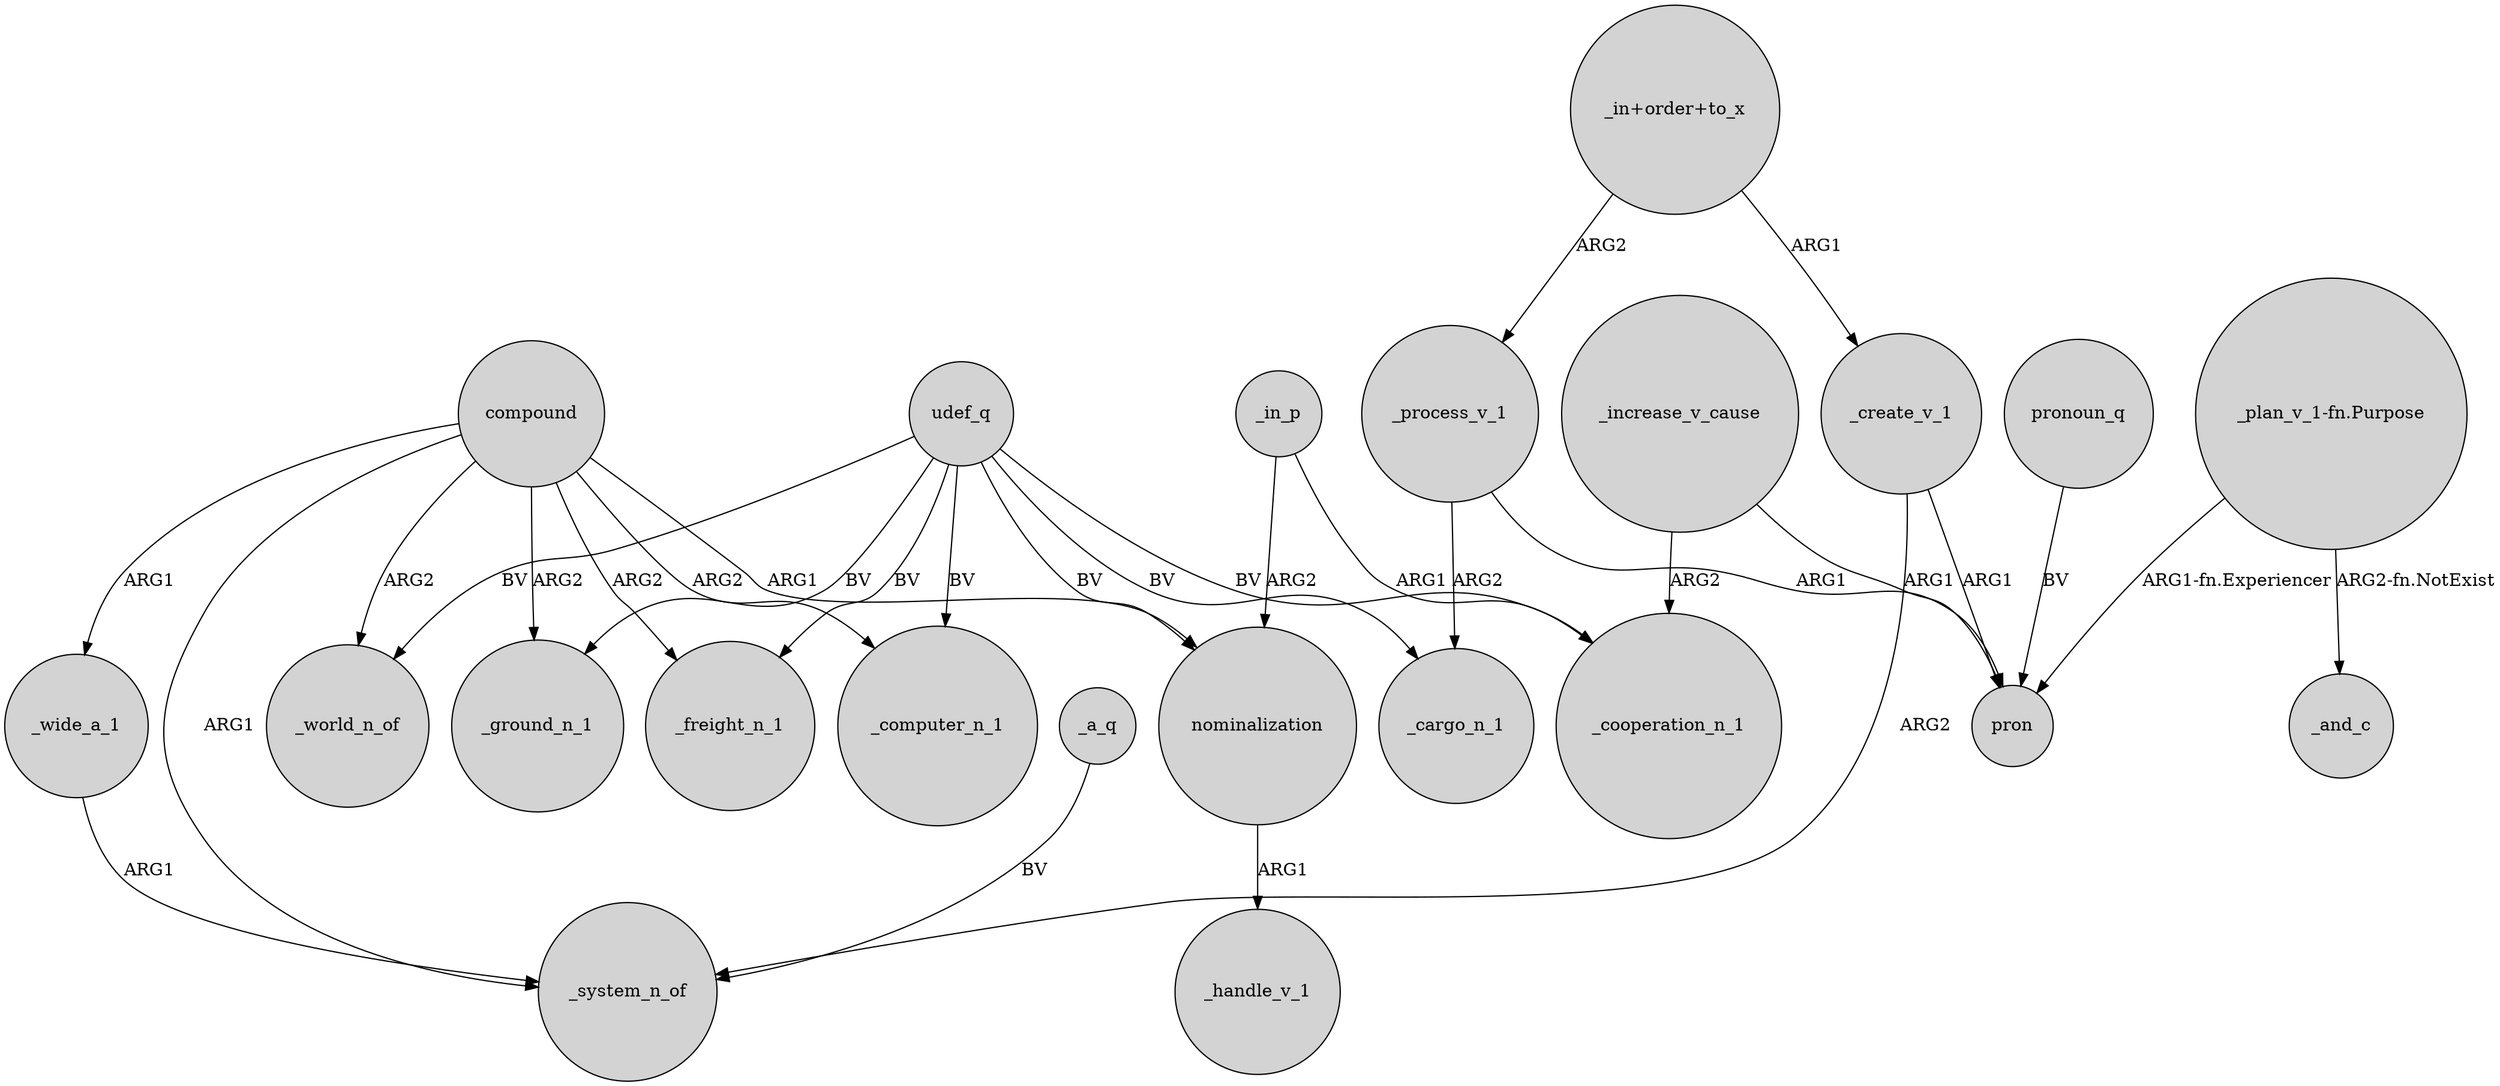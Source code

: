 digraph {
	node [shape=circle style=filled]
	compound -> _freight_n_1 [label=ARG2]
	_create_v_1 -> _system_n_of [label=ARG2]
	compound -> _ground_n_1 [label=ARG2]
	compound -> _system_n_of [label=ARG1]
	udef_q -> _ground_n_1 [label=BV]
	compound -> _world_n_of [label=ARG2]
	_increase_v_cause -> _cooperation_n_1 [label=ARG2]
	_in_p -> _cooperation_n_1 [label=ARG1]
	_increase_v_cause -> pron [label=ARG1]
	"_plan_v_1-fn.Purpose" -> pron [label="ARG1-fn.Experiencer"]
	udef_q -> _world_n_of [label=BV]
	udef_q -> _cargo_n_1 [label=BV]
	_wide_a_1 -> _system_n_of [label=ARG1]
	nominalization -> _handle_v_1 [label=ARG1]
	udef_q -> _computer_n_1 [label=BV]
	compound -> _computer_n_1 [label=ARG2]
	pronoun_q -> pron [label=BV]
	"_in+order+to_x" -> _create_v_1 [label=ARG1]
	"_in+order+to_x" -> _process_v_1 [label=ARG2]
	compound -> _wide_a_1 [label=ARG1]
	udef_q -> _freight_n_1 [label=BV]
	_process_v_1 -> pron [label=ARG1]
	"_plan_v_1-fn.Purpose" -> _and_c [label="ARG2-fn.NotExist"]
	_process_v_1 -> _cargo_n_1 [label=ARG2]
	udef_q -> nominalization [label=BV]
	udef_q -> _cooperation_n_1 [label=BV]
	_create_v_1 -> pron [label=ARG1]
	_a_q -> _system_n_of [label=BV]
	_in_p -> nominalization [label=ARG2]
	compound -> nominalization [label=ARG1]
}
